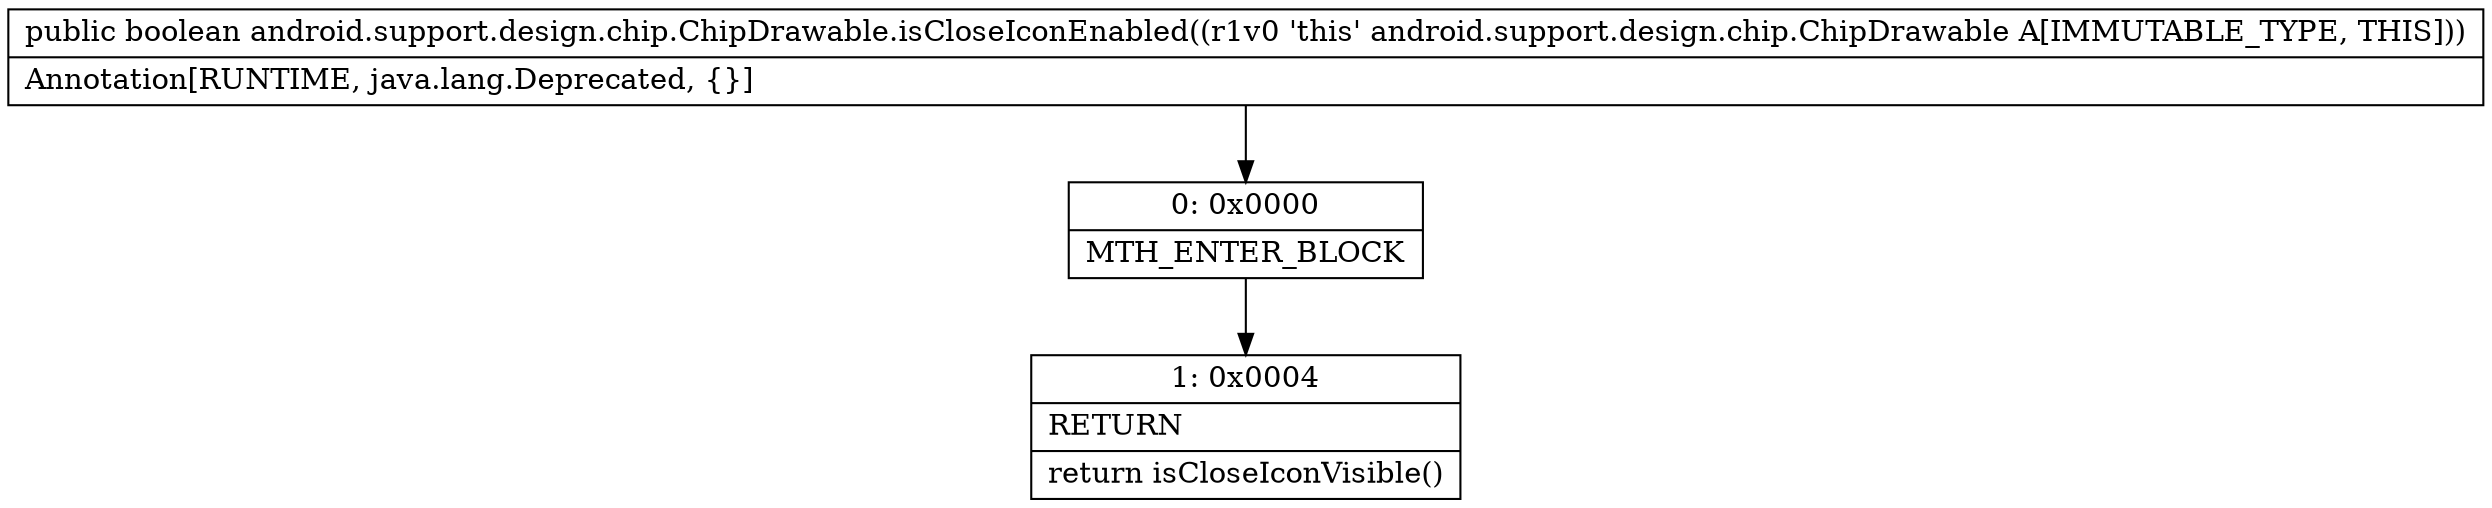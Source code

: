 digraph "CFG forandroid.support.design.chip.ChipDrawable.isCloseIconEnabled()Z" {
Node_0 [shape=record,label="{0\:\ 0x0000|MTH_ENTER_BLOCK\l}"];
Node_1 [shape=record,label="{1\:\ 0x0004|RETURN\l|return isCloseIconVisible()\l}"];
MethodNode[shape=record,label="{public boolean android.support.design.chip.ChipDrawable.isCloseIconEnabled((r1v0 'this' android.support.design.chip.ChipDrawable A[IMMUTABLE_TYPE, THIS]))  | Annotation[RUNTIME, java.lang.Deprecated, \{\}]\l}"];
MethodNode -> Node_0;
Node_0 -> Node_1;
}

